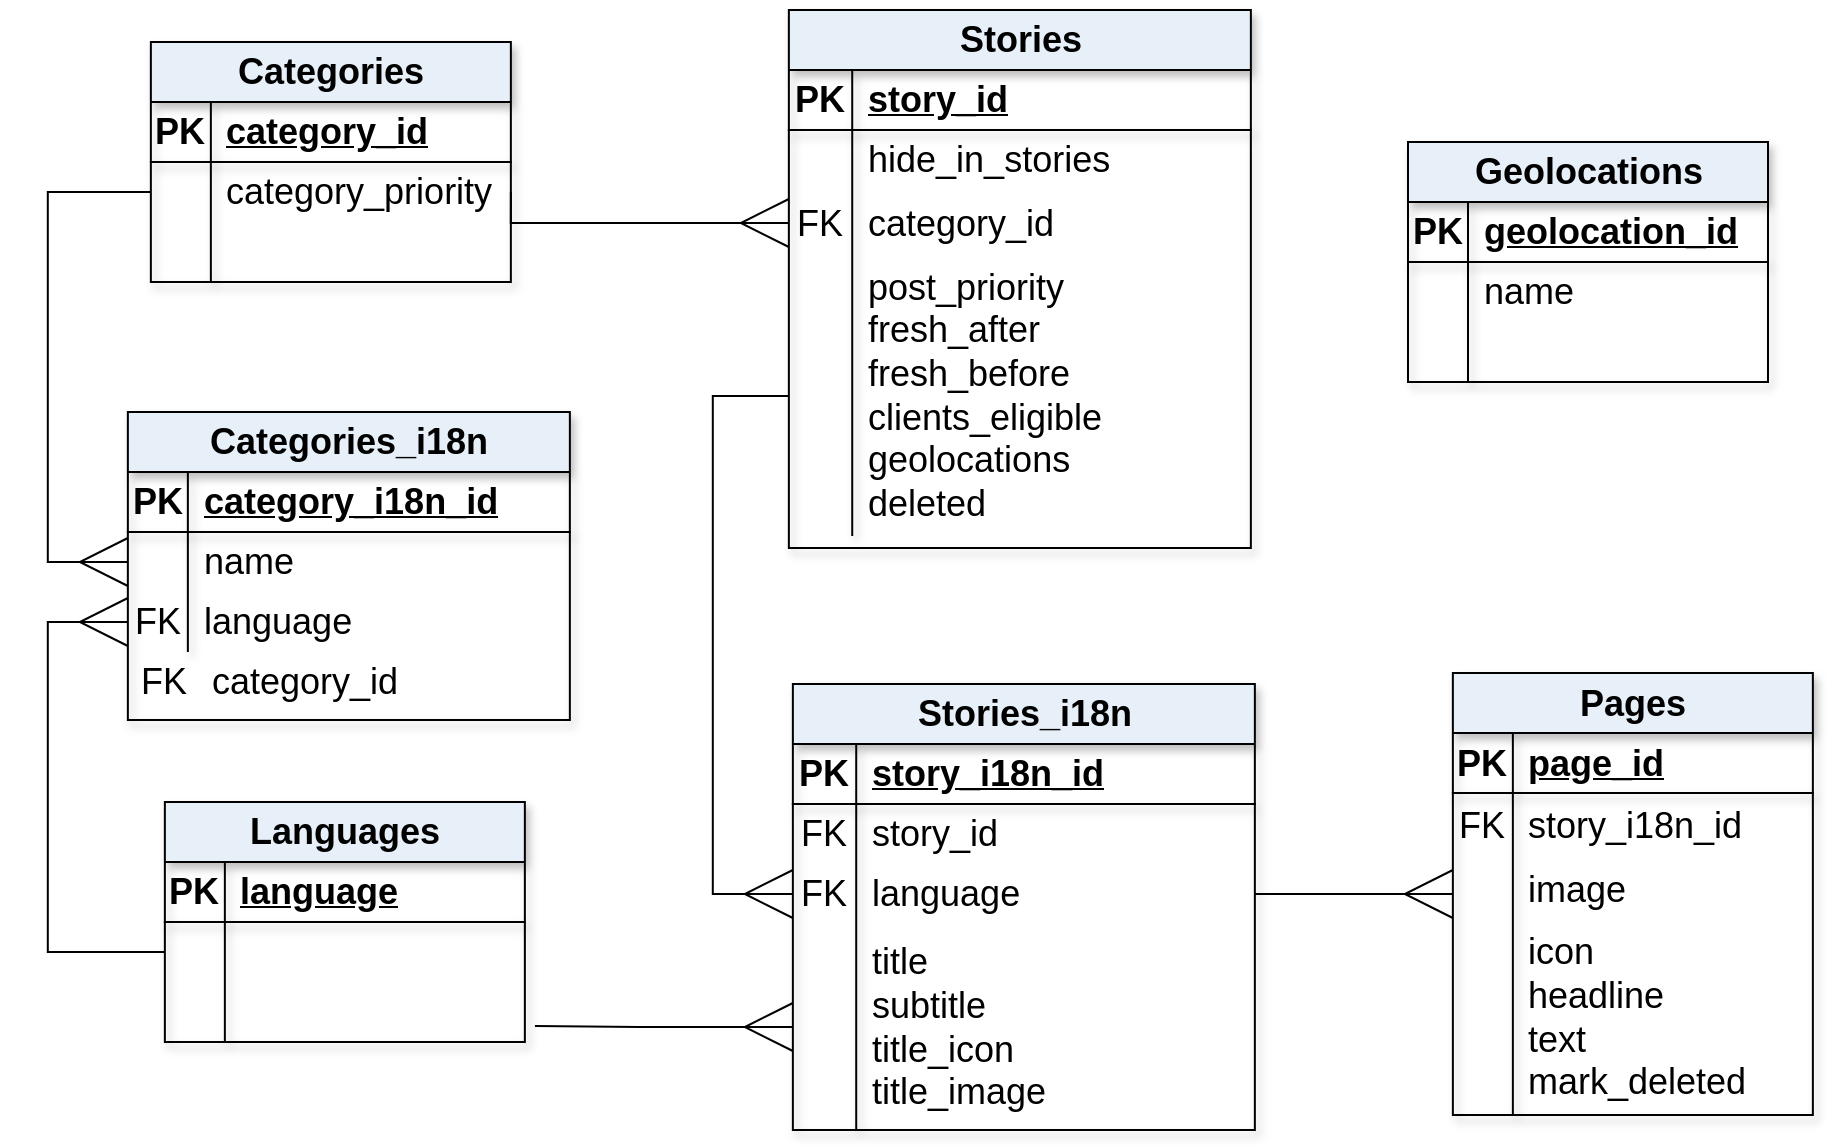 <mxfile version="20.7.4" type="device"><diagram id="PopzSU10rDGdlLimEgy6" name="Page-1"><mxGraphModel dx="2021" dy="814" grid="0" gridSize="10" guides="1" tooltips="1" connect="1" arrows="1" fold="1" page="1" pageScale="1" pageWidth="827" pageHeight="1169" math="0" shadow="0"><root><mxCell id="0"/><mxCell id="1" parent="0"/><mxCell id="9Au9_RITDuqKZdRBi7tE-1" value="Stories" style="shape=table;startSize=30;container=1;collapsible=1;childLayout=tableLayout;fixedRows=1;rowLines=0;fontStyle=1;align=center;resizeLast=1;rounded=0;shadow=1;glass=0;labelBackgroundColor=none;labelBorderColor=none;sketch=0;fontFamily=Helvetica;fontSize=18;fillColor=#E7EFF8;gradientColor=none;gradientDirection=south;html=1;" parent="1" vertex="1"><mxGeometry x="380.43" y="25" width="231" height="269" as="geometry"><mxRectangle x="160" y="-1751" width="96" height="34" as="alternateBounds"/></mxGeometry></mxCell><mxCell id="9Au9_RITDuqKZdRBi7tE-2" value="" style="shape=tableRow;horizontal=0;startSize=0;swimlaneHead=0;swimlaneBody=0;fillColor=none;collapsible=0;dropTarget=0;points=[[0,0.5],[1,0.5]];portConstraint=eastwest;top=0;left=0;right=0;bottom=1;rounded=0;shadow=1;glass=0;labelBackgroundColor=none;labelBorderColor=none;sketch=0;fontFamily=Helvetica;fontSize=18;html=1;" parent="9Au9_RITDuqKZdRBi7tE-1" vertex="1"><mxGeometry y="30" width="231" height="30" as="geometry"/></mxCell><mxCell id="9Au9_RITDuqKZdRBi7tE-3" value="PK" style="shape=partialRectangle;connectable=0;fillColor=none;top=0;left=0;bottom=0;right=0;fontStyle=1;overflow=hidden;rounded=0;shadow=1;glass=0;labelBackgroundColor=none;labelBorderColor=none;sketch=0;fontFamily=Helvetica;fontSize=18;html=1;" parent="9Au9_RITDuqKZdRBi7tE-2" vertex="1"><mxGeometry width="31.679" height="30" as="geometry"><mxRectangle width="31.679" height="30" as="alternateBounds"/></mxGeometry></mxCell><mxCell id="9Au9_RITDuqKZdRBi7tE-4" value="story_id" style="shape=partialRectangle;connectable=0;fillColor=none;top=0;left=0;bottom=0;right=0;align=left;spacingLeft=6;fontStyle=5;overflow=hidden;rounded=0;shadow=1;glass=0;labelBackgroundColor=none;labelBorderColor=none;sketch=0;fontFamily=Helvetica;fontSize=18;html=1;" parent="9Au9_RITDuqKZdRBi7tE-2" vertex="1"><mxGeometry x="31.679" width="199.321" height="30" as="geometry"><mxRectangle width="199.321" height="30" as="alternateBounds"/></mxGeometry></mxCell><mxCell id="9Au9_RITDuqKZdRBi7tE-5" value="" style="shape=tableRow;horizontal=0;startSize=0;swimlaneHead=0;swimlaneBody=0;fillColor=none;collapsible=0;dropTarget=0;points=[[0,0.5],[1,0.5]];portConstraint=eastwest;top=0;left=0;right=0;bottom=0;rounded=0;shadow=1;glass=0;labelBackgroundColor=none;labelBorderColor=none;sketch=0;fontFamily=Helvetica;fontSize=18;html=1;" parent="9Au9_RITDuqKZdRBi7tE-1" vertex="1"><mxGeometry y="60" width="231" height="30" as="geometry"/></mxCell><mxCell id="9Au9_RITDuqKZdRBi7tE-6" value="" style="shape=partialRectangle;connectable=0;fillColor=none;top=0;left=0;bottom=0;right=0;editable=1;overflow=hidden;rounded=0;shadow=1;glass=0;labelBackgroundColor=none;labelBorderColor=none;sketch=0;fontFamily=Helvetica;fontSize=18;html=1;" parent="9Au9_RITDuqKZdRBi7tE-5" vertex="1"><mxGeometry width="31.679" height="30" as="geometry"><mxRectangle width="31.679" height="30" as="alternateBounds"/></mxGeometry></mxCell><mxCell id="9Au9_RITDuqKZdRBi7tE-7" value="hide_in_stories" style="shape=partialRectangle;connectable=0;fillColor=none;top=0;left=0;bottom=0;right=0;align=left;spacingLeft=6;overflow=hidden;rounded=0;shadow=1;glass=0;labelBackgroundColor=none;labelBorderColor=none;sketch=0;fontFamily=Helvetica;fontSize=18;html=1;" parent="9Au9_RITDuqKZdRBi7tE-5" vertex="1"><mxGeometry x="31.679" width="199.321" height="30" as="geometry"><mxRectangle width="199.321" height="30" as="alternateBounds"/></mxGeometry></mxCell><mxCell id="9Au9_RITDuqKZdRBi7tE-8" value="" style="shape=tableRow;horizontal=0;startSize=0;swimlaneHead=0;swimlaneBody=0;fillColor=none;collapsible=0;dropTarget=0;points=[[0,0.5],[1,0.5]];portConstraint=eastwest;top=0;left=0;right=0;bottom=0;rounded=0;shadow=1;glass=0;labelBackgroundColor=none;labelBorderColor=none;sketch=0;fontFamily=Helvetica;fontSize=18;html=1;" parent="9Au9_RITDuqKZdRBi7tE-1" vertex="1"><mxGeometry y="90" width="231" height="33" as="geometry"/></mxCell><mxCell id="9Au9_RITDuqKZdRBi7tE-9" value="FK" style="shape=partialRectangle;connectable=0;fillColor=none;top=0;left=0;bottom=0;right=0;editable=1;overflow=hidden;rounded=0;shadow=1;glass=0;labelBackgroundColor=none;labelBorderColor=none;sketch=0;fontFamily=Helvetica;fontSize=18;html=1;" parent="9Au9_RITDuqKZdRBi7tE-8" vertex="1"><mxGeometry width="31.679" height="33" as="geometry"><mxRectangle width="31.679" height="33" as="alternateBounds"/></mxGeometry></mxCell><mxCell id="9Au9_RITDuqKZdRBi7tE-10" value="category_id" style="shape=partialRectangle;connectable=0;fillColor=none;top=0;left=0;bottom=0;right=0;align=left;spacingLeft=6;overflow=hidden;rounded=0;shadow=1;glass=0;labelBackgroundColor=none;labelBorderColor=none;sketch=0;fontFamily=Helvetica;fontSize=18;html=1;" parent="9Au9_RITDuqKZdRBi7tE-8" vertex="1"><mxGeometry x="31.679" width="199.321" height="33" as="geometry"><mxRectangle width="199.321" height="33" as="alternateBounds"/></mxGeometry></mxCell><mxCell id="9Au9_RITDuqKZdRBi7tE-11" value="" style="shape=tableRow;horizontal=0;startSize=0;swimlaneHead=0;swimlaneBody=0;fillColor=none;collapsible=0;dropTarget=0;points=[[0,0.5],[1,0.5]];portConstraint=eastwest;top=0;left=0;right=0;bottom=0;rounded=0;shadow=1;glass=0;labelBackgroundColor=none;labelBorderColor=none;sketch=0;fontFamily=Helvetica;fontSize=18;html=1;" parent="9Au9_RITDuqKZdRBi7tE-1" vertex="1"><mxGeometry y="123" width="231" height="140" as="geometry"/></mxCell><mxCell id="9Au9_RITDuqKZdRBi7tE-12" value="" style="shape=partialRectangle;connectable=0;fillColor=none;top=0;left=0;bottom=0;right=0;editable=1;overflow=hidden;rounded=0;shadow=1;glass=0;labelBackgroundColor=none;labelBorderColor=none;sketch=0;fontFamily=Helvetica;fontSize=18;html=1;" parent="9Au9_RITDuqKZdRBi7tE-11" vertex="1"><mxGeometry width="31.679" height="140" as="geometry"><mxRectangle width="31.679" height="140" as="alternateBounds"/></mxGeometry></mxCell><mxCell id="9Au9_RITDuqKZdRBi7tE-13" value="post_priority&lt;br&gt;fresh_after&lt;br&gt;fresh_before&lt;br&gt;clients_eligible&lt;br&gt;geolocations&lt;br&gt;deleted" style="shape=partialRectangle;connectable=0;fillColor=none;top=0;left=0;bottom=0;right=0;align=left;spacingLeft=6;overflow=hidden;rounded=0;shadow=1;glass=0;labelBackgroundColor=none;labelBorderColor=none;sketch=0;fontFamily=Helvetica;fontSize=18;html=1;" parent="9Au9_RITDuqKZdRBi7tE-11" vertex="1"><mxGeometry x="31.679" width="199.321" height="140" as="geometry"><mxRectangle width="199.321" height="140" as="alternateBounds"/></mxGeometry></mxCell><mxCell id="9Au9_RITDuqKZdRBi7tE-14" value="Stories_i18n" style="shape=table;startSize=30;container=1;collapsible=1;childLayout=tableLayout;fixedRows=1;rowLines=0;fontStyle=1;align=center;resizeLast=1;rounded=0;shadow=1;glass=0;labelBackgroundColor=none;labelBorderColor=none;sketch=0;fontFamily=Helvetica;fontSize=18;fillColor=#E7EFF8;gradientColor=none;gradientDirection=south;html=1;" parent="1" vertex="1"><mxGeometry x="382.43" y="362" width="231" height="223" as="geometry"><mxRectangle x="160" y="-1751" width="96" height="34" as="alternateBounds"/></mxGeometry></mxCell><mxCell id="9Au9_RITDuqKZdRBi7tE-15" value="" style="shape=tableRow;horizontal=0;startSize=0;swimlaneHead=0;swimlaneBody=0;fillColor=none;collapsible=0;dropTarget=0;points=[[0,0.5],[1,0.5]];portConstraint=eastwest;top=0;left=0;right=0;bottom=1;rounded=0;shadow=1;glass=0;labelBackgroundColor=none;labelBorderColor=none;sketch=0;fontFamily=Helvetica;fontSize=18;html=1;" parent="9Au9_RITDuqKZdRBi7tE-14" vertex="1"><mxGeometry y="30" width="231" height="30" as="geometry"/></mxCell><mxCell id="9Au9_RITDuqKZdRBi7tE-16" value="PK" style="shape=partialRectangle;connectable=0;fillColor=none;top=0;left=0;bottom=0;right=0;fontStyle=1;overflow=hidden;rounded=0;shadow=1;glass=0;labelBackgroundColor=none;labelBorderColor=none;sketch=0;fontFamily=Helvetica;fontSize=18;html=1;" parent="9Au9_RITDuqKZdRBi7tE-15" vertex="1"><mxGeometry width="31.679" height="30" as="geometry"><mxRectangle width="31.679" height="30" as="alternateBounds"/></mxGeometry></mxCell><mxCell id="9Au9_RITDuqKZdRBi7tE-17" value="story_i18n_id" style="shape=partialRectangle;connectable=0;fillColor=none;top=0;left=0;bottom=0;right=0;align=left;spacingLeft=6;fontStyle=5;overflow=hidden;rounded=0;shadow=1;glass=0;labelBackgroundColor=none;labelBorderColor=none;sketch=0;fontFamily=Helvetica;fontSize=18;html=1;" parent="9Au9_RITDuqKZdRBi7tE-15" vertex="1"><mxGeometry x="31.679" width="199.321" height="30" as="geometry"><mxRectangle width="199.321" height="30" as="alternateBounds"/></mxGeometry></mxCell><mxCell id="9Au9_RITDuqKZdRBi7tE-18" value="" style="shape=tableRow;horizontal=0;startSize=0;swimlaneHead=0;swimlaneBody=0;fillColor=none;collapsible=0;dropTarget=0;points=[[0,0.5],[1,0.5]];portConstraint=eastwest;top=0;left=0;right=0;bottom=0;rounded=0;shadow=1;glass=0;labelBackgroundColor=none;labelBorderColor=none;sketch=0;fontFamily=Helvetica;fontSize=18;html=1;" parent="9Au9_RITDuqKZdRBi7tE-14" vertex="1"><mxGeometry y="60" width="231" height="30" as="geometry"/></mxCell><mxCell id="9Au9_RITDuqKZdRBi7tE-19" value="FK" style="shape=partialRectangle;connectable=0;fillColor=none;top=0;left=0;bottom=0;right=0;editable=1;overflow=hidden;rounded=0;shadow=1;glass=0;labelBackgroundColor=none;labelBorderColor=none;sketch=0;fontFamily=Helvetica;fontSize=18;html=1;" parent="9Au9_RITDuqKZdRBi7tE-18" vertex="1"><mxGeometry width="31.679" height="30" as="geometry"><mxRectangle width="31.679" height="30" as="alternateBounds"/></mxGeometry></mxCell><mxCell id="9Au9_RITDuqKZdRBi7tE-20" value="story_id" style="shape=partialRectangle;connectable=0;fillColor=none;top=0;left=0;bottom=0;right=0;align=left;spacingLeft=6;overflow=hidden;rounded=0;shadow=1;glass=0;labelBackgroundColor=none;labelBorderColor=none;sketch=0;fontFamily=Helvetica;fontSize=18;html=1;" parent="9Au9_RITDuqKZdRBi7tE-18" vertex="1"><mxGeometry x="31.679" width="199.321" height="30" as="geometry"><mxRectangle width="199.321" height="30" as="alternateBounds"/></mxGeometry></mxCell><mxCell id="9Au9_RITDuqKZdRBi7tE-21" value="" style="shape=tableRow;horizontal=0;startSize=0;swimlaneHead=0;swimlaneBody=0;fillColor=none;collapsible=0;dropTarget=0;points=[[0,0.5],[1,0.5]];portConstraint=eastwest;top=0;left=0;right=0;bottom=0;rounded=0;shadow=1;glass=0;labelBackgroundColor=none;labelBorderColor=none;sketch=0;fontFamily=Helvetica;fontSize=18;html=1;" parent="9Au9_RITDuqKZdRBi7tE-14" vertex="1"><mxGeometry y="90" width="231" height="30" as="geometry"/></mxCell><mxCell id="9Au9_RITDuqKZdRBi7tE-22" value="FK" style="shape=partialRectangle;connectable=0;fillColor=none;top=0;left=0;bottom=0;right=0;editable=1;overflow=hidden;rounded=0;shadow=1;glass=0;labelBackgroundColor=none;labelBorderColor=none;sketch=0;fontFamily=Helvetica;fontSize=18;html=1;" parent="9Au9_RITDuqKZdRBi7tE-21" vertex="1"><mxGeometry width="31.679" height="30" as="geometry"><mxRectangle width="31.679" height="30" as="alternateBounds"/></mxGeometry></mxCell><mxCell id="9Au9_RITDuqKZdRBi7tE-23" value="language" style="shape=partialRectangle;connectable=0;fillColor=none;top=0;left=0;bottom=0;right=0;align=left;spacingLeft=6;overflow=hidden;rounded=0;shadow=1;glass=0;labelBackgroundColor=none;labelBorderColor=none;sketch=0;fontFamily=Helvetica;fontSize=18;html=1;" parent="9Au9_RITDuqKZdRBi7tE-21" vertex="1"><mxGeometry x="31.679" width="199.321" height="30" as="geometry"><mxRectangle width="199.321" height="30" as="alternateBounds"/></mxGeometry></mxCell><mxCell id="9Au9_RITDuqKZdRBi7tE-24" value="" style="shape=tableRow;horizontal=0;startSize=0;swimlaneHead=0;swimlaneBody=0;fillColor=none;collapsible=0;dropTarget=0;points=[[0,0.5],[1,0.5]];portConstraint=eastwest;top=0;left=0;right=0;bottom=0;rounded=0;shadow=1;glass=0;labelBackgroundColor=none;labelBorderColor=none;sketch=0;fontFamily=Helvetica;fontSize=18;html=1;" parent="9Au9_RITDuqKZdRBi7tE-14" vertex="1"><mxGeometry y="120" width="231" height="103" as="geometry"/></mxCell><mxCell id="9Au9_RITDuqKZdRBi7tE-25" value="" style="shape=partialRectangle;connectable=0;fillColor=none;top=0;left=0;bottom=0;right=0;editable=1;overflow=hidden;rounded=0;shadow=1;glass=0;labelBackgroundColor=none;labelBorderColor=none;sketch=0;fontFamily=Helvetica;fontSize=18;html=1;" parent="9Au9_RITDuqKZdRBi7tE-24" vertex="1"><mxGeometry width="31.679" height="103" as="geometry"><mxRectangle width="31.679" height="103" as="alternateBounds"/></mxGeometry></mxCell><mxCell id="9Au9_RITDuqKZdRBi7tE-26" value="title&lt;br&gt;subtitle&lt;br&gt;title_icon&lt;br&gt;title_image" style="shape=partialRectangle;connectable=0;fillColor=none;top=0;left=0;bottom=0;right=0;align=left;spacingLeft=6;overflow=hidden;rounded=0;shadow=1;glass=0;labelBackgroundColor=none;labelBorderColor=none;sketch=0;fontFamily=Helvetica;fontSize=18;html=1;" parent="9Au9_RITDuqKZdRBi7tE-24" vertex="1"><mxGeometry x="31.679" width="199.321" height="103" as="geometry"><mxRectangle width="199.321" height="103" as="alternateBounds"/></mxGeometry></mxCell><mxCell id="9Au9_RITDuqKZdRBi7tE-27" value="Languages" style="shape=table;startSize=30;container=1;collapsible=1;childLayout=tableLayout;fixedRows=1;rowLines=0;fontStyle=1;align=center;resizeLast=1;rounded=0;shadow=1;glass=0;labelBackgroundColor=none;labelBorderColor=none;sketch=0;fontFamily=Helvetica;fontSize=18;fillColor=#E7EFF8;gradientColor=none;gradientDirection=south;html=1;" parent="1" vertex="1"><mxGeometry x="68.43" y="421" width="180" height="120" as="geometry"/></mxCell><mxCell id="9Au9_RITDuqKZdRBi7tE-28" value="" style="shape=tableRow;horizontal=0;startSize=0;swimlaneHead=0;swimlaneBody=0;fillColor=none;collapsible=0;dropTarget=0;points=[[0,0.5],[1,0.5]];portConstraint=eastwest;top=0;left=0;right=0;bottom=1;rounded=0;shadow=1;glass=0;labelBackgroundColor=none;labelBorderColor=none;sketch=0;fontFamily=Helvetica;fontSize=18;html=1;" parent="9Au9_RITDuqKZdRBi7tE-27" vertex="1"><mxGeometry y="30" width="180" height="30" as="geometry"/></mxCell><mxCell id="9Au9_RITDuqKZdRBi7tE-29" value="PK" style="shape=partialRectangle;connectable=0;fillColor=none;top=0;left=0;bottom=0;right=0;fontStyle=1;overflow=hidden;rounded=0;shadow=1;glass=0;labelBackgroundColor=none;labelBorderColor=none;sketch=0;fontFamily=Helvetica;fontSize=18;html=1;" parent="9Au9_RITDuqKZdRBi7tE-28" vertex="1"><mxGeometry width="30" height="30" as="geometry"><mxRectangle width="30" height="30" as="alternateBounds"/></mxGeometry></mxCell><mxCell id="9Au9_RITDuqKZdRBi7tE-30" value="language" style="shape=partialRectangle;connectable=0;fillColor=none;top=0;left=0;bottom=0;right=0;align=left;spacingLeft=6;fontStyle=5;overflow=hidden;rounded=0;shadow=1;glass=0;labelBackgroundColor=none;labelBorderColor=none;sketch=0;fontFamily=Helvetica;fontSize=18;html=1;" parent="9Au9_RITDuqKZdRBi7tE-28" vertex="1"><mxGeometry x="30" width="150" height="30" as="geometry"><mxRectangle width="150" height="30" as="alternateBounds"/></mxGeometry></mxCell><mxCell id="9Au9_RITDuqKZdRBi7tE-31" value="" style="shape=tableRow;horizontal=0;startSize=0;swimlaneHead=0;swimlaneBody=0;fillColor=none;collapsible=0;dropTarget=0;points=[[0,0.5],[1,0.5]];portConstraint=eastwest;top=0;left=0;right=0;bottom=0;rounded=0;shadow=1;glass=0;labelBackgroundColor=none;labelBorderColor=none;sketch=0;fontFamily=Helvetica;fontSize=18;html=1;" parent="9Au9_RITDuqKZdRBi7tE-27" vertex="1"><mxGeometry y="60" width="180" height="30" as="geometry"/></mxCell><mxCell id="9Au9_RITDuqKZdRBi7tE-32" value="" style="shape=partialRectangle;connectable=0;fillColor=none;top=0;left=0;bottom=0;right=0;editable=1;overflow=hidden;rounded=0;shadow=1;glass=0;labelBackgroundColor=none;labelBorderColor=none;sketch=0;fontFamily=Helvetica;fontSize=18;html=1;" parent="9Au9_RITDuqKZdRBi7tE-31" vertex="1"><mxGeometry width="30" height="30" as="geometry"><mxRectangle width="30" height="30" as="alternateBounds"/></mxGeometry></mxCell><mxCell id="9Au9_RITDuqKZdRBi7tE-33" value="" style="shape=partialRectangle;connectable=0;fillColor=none;top=0;left=0;bottom=0;right=0;align=left;spacingLeft=6;overflow=hidden;rounded=0;shadow=1;glass=0;labelBackgroundColor=none;labelBorderColor=none;sketch=0;fontFamily=Helvetica;fontSize=18;html=1;" parent="9Au9_RITDuqKZdRBi7tE-31" vertex="1"><mxGeometry x="30" width="150" height="30" as="geometry"><mxRectangle width="150" height="30" as="alternateBounds"/></mxGeometry></mxCell><mxCell id="9Au9_RITDuqKZdRBi7tE-34" value="" style="shape=tableRow;horizontal=0;startSize=0;swimlaneHead=0;swimlaneBody=0;fillColor=none;collapsible=0;dropTarget=0;points=[[0,0.5],[1,0.5]];portConstraint=eastwest;top=0;left=0;right=0;bottom=0;rounded=0;shadow=1;glass=0;labelBackgroundColor=none;labelBorderColor=none;sketch=0;fontFamily=Helvetica;fontSize=18;html=1;" parent="9Au9_RITDuqKZdRBi7tE-27" vertex="1"><mxGeometry y="90" width="180" height="30" as="geometry"/></mxCell><mxCell id="9Au9_RITDuqKZdRBi7tE-35" value="" style="shape=partialRectangle;connectable=0;fillColor=none;top=0;left=0;bottom=0;right=0;editable=1;overflow=hidden;rounded=0;shadow=1;glass=0;labelBackgroundColor=none;labelBorderColor=none;sketch=0;fontFamily=Helvetica;fontSize=18;html=1;" parent="9Au9_RITDuqKZdRBi7tE-34" vertex="1"><mxGeometry width="30" height="30" as="geometry"><mxRectangle width="30" height="30" as="alternateBounds"/></mxGeometry></mxCell><mxCell id="9Au9_RITDuqKZdRBi7tE-36" value="" style="shape=partialRectangle;connectable=0;fillColor=none;top=0;left=0;bottom=0;right=0;align=left;spacingLeft=6;overflow=hidden;rounded=0;shadow=1;glass=0;labelBackgroundColor=none;labelBorderColor=none;sketch=0;fontFamily=Helvetica;fontSize=18;html=1;" parent="9Au9_RITDuqKZdRBi7tE-34" vertex="1"><mxGeometry x="30" width="150" height="30" as="geometry"><mxRectangle width="150" height="30" as="alternateBounds"/></mxGeometry></mxCell><mxCell id="9Au9_RITDuqKZdRBi7tE-37" value="Pages" style="shape=table;startSize=30;container=1;collapsible=1;childLayout=tableLayout;fixedRows=1;rowLines=0;fontStyle=1;align=center;resizeLast=1;rounded=0;shadow=1;glass=0;labelBackgroundColor=none;labelBorderColor=none;sketch=0;fontFamily=Helvetica;fontSize=18;fillColor=#E7EFF8;gradientColor=none;gradientDirection=south;html=1;" parent="1" vertex="1"><mxGeometry x="712.43" y="356.5" width="180" height="221" as="geometry"/></mxCell><mxCell id="9Au9_RITDuqKZdRBi7tE-38" value="" style="shape=tableRow;horizontal=0;startSize=0;swimlaneHead=0;swimlaneBody=0;fillColor=none;collapsible=0;dropTarget=0;points=[[0,0.5],[1,0.5]];portConstraint=eastwest;top=0;left=0;right=0;bottom=1;rounded=0;shadow=1;glass=0;labelBackgroundColor=none;labelBorderColor=none;sketch=0;fontFamily=Helvetica;fontSize=18;html=1;" parent="9Au9_RITDuqKZdRBi7tE-37" vertex="1"><mxGeometry y="30" width="180" height="30" as="geometry"/></mxCell><mxCell id="9Au9_RITDuqKZdRBi7tE-39" value="PK" style="shape=partialRectangle;connectable=0;fillColor=none;top=0;left=0;bottom=0;right=0;fontStyle=1;overflow=hidden;rounded=0;shadow=1;glass=0;labelBackgroundColor=none;labelBorderColor=none;sketch=0;fontFamily=Helvetica;fontSize=18;html=1;" parent="9Au9_RITDuqKZdRBi7tE-38" vertex="1"><mxGeometry width="30" height="30" as="geometry"><mxRectangle width="30" height="30" as="alternateBounds"/></mxGeometry></mxCell><mxCell id="9Au9_RITDuqKZdRBi7tE-40" value="page_id" style="shape=partialRectangle;connectable=0;fillColor=none;top=0;left=0;bottom=0;right=0;align=left;spacingLeft=6;fontStyle=5;overflow=hidden;rounded=0;shadow=1;glass=0;labelBackgroundColor=none;labelBorderColor=none;sketch=0;fontFamily=Helvetica;fontSize=18;html=1;" parent="9Au9_RITDuqKZdRBi7tE-38" vertex="1"><mxGeometry x="30" width="150" height="30" as="geometry"><mxRectangle width="150" height="30" as="alternateBounds"/></mxGeometry></mxCell><mxCell id="9Au9_RITDuqKZdRBi7tE-41" value="" style="shape=tableRow;horizontal=0;startSize=0;swimlaneHead=0;swimlaneBody=0;fillColor=none;collapsible=0;dropTarget=0;points=[[0,0.5],[1,0.5]];portConstraint=eastwest;top=0;left=0;right=0;bottom=0;rounded=0;shadow=1;glass=0;labelBackgroundColor=none;labelBorderColor=none;sketch=0;fontFamily=Helvetica;fontSize=18;html=1;" parent="9Au9_RITDuqKZdRBi7tE-37" vertex="1"><mxGeometry y="60" width="180" height="33" as="geometry"/></mxCell><mxCell id="9Au9_RITDuqKZdRBi7tE-42" value="FK" style="shape=partialRectangle;connectable=0;fillColor=none;top=0;left=0;bottom=0;right=0;editable=1;overflow=hidden;rounded=0;shadow=1;glass=0;labelBackgroundColor=none;labelBorderColor=none;sketch=0;fontFamily=Helvetica;fontSize=18;html=1;" parent="9Au9_RITDuqKZdRBi7tE-41" vertex="1"><mxGeometry width="30" height="33" as="geometry"><mxRectangle width="30" height="33" as="alternateBounds"/></mxGeometry></mxCell><mxCell id="9Au9_RITDuqKZdRBi7tE-43" value="story_i18n_id" style="shape=partialRectangle;connectable=0;fillColor=none;top=0;left=0;bottom=0;right=0;align=left;spacingLeft=6;overflow=hidden;rounded=0;shadow=1;glass=0;labelBackgroundColor=none;labelBorderColor=none;sketch=0;fontFamily=Helvetica;fontSize=18;html=1;" parent="9Au9_RITDuqKZdRBi7tE-41" vertex="1"><mxGeometry x="30" width="150" height="33" as="geometry"><mxRectangle width="150" height="33" as="alternateBounds"/></mxGeometry></mxCell><mxCell id="9Au9_RITDuqKZdRBi7tE-44" value="" style="shape=tableRow;horizontal=0;startSize=0;swimlaneHead=0;swimlaneBody=0;fillColor=none;collapsible=0;dropTarget=0;points=[[0,0.5],[1,0.5]];portConstraint=eastwest;top=0;left=0;right=0;bottom=0;rounded=0;shadow=1;glass=0;labelBackgroundColor=none;labelBorderColor=none;sketch=0;fontFamily=Helvetica;fontSize=18;html=1;" parent="9Au9_RITDuqKZdRBi7tE-37" vertex="1"><mxGeometry y="93" width="180" height="30" as="geometry"/></mxCell><mxCell id="9Au9_RITDuqKZdRBi7tE-45" value="" style="shape=partialRectangle;connectable=0;fillColor=none;top=0;left=0;bottom=0;right=0;editable=1;overflow=hidden;rounded=0;shadow=1;glass=0;labelBackgroundColor=none;labelBorderColor=none;sketch=0;fontFamily=Helvetica;fontSize=18;html=1;" parent="9Au9_RITDuqKZdRBi7tE-44" vertex="1"><mxGeometry width="30" height="30" as="geometry"><mxRectangle width="30" height="30" as="alternateBounds"/></mxGeometry></mxCell><mxCell id="9Au9_RITDuqKZdRBi7tE-46" value="image" style="shape=partialRectangle;connectable=0;fillColor=none;top=0;left=0;bottom=0;right=0;align=left;spacingLeft=6;overflow=hidden;rounded=0;shadow=1;glass=0;labelBackgroundColor=none;labelBorderColor=none;sketch=0;fontFamily=Helvetica;fontSize=18;html=1;" parent="9Au9_RITDuqKZdRBi7tE-44" vertex="1"><mxGeometry x="30" width="150" height="30" as="geometry"><mxRectangle width="150" height="30" as="alternateBounds"/></mxGeometry></mxCell><mxCell id="9Au9_RITDuqKZdRBi7tE-47" value="" style="shape=tableRow;horizontal=0;startSize=0;swimlaneHead=0;swimlaneBody=0;fillColor=none;collapsible=0;dropTarget=0;points=[[0,0.5],[1,0.5]];portConstraint=eastwest;top=0;left=0;right=0;bottom=0;rounded=0;shadow=1;glass=0;labelBackgroundColor=none;labelBorderColor=none;sketch=0;fontFamily=Helvetica;fontSize=18;html=1;" parent="9Au9_RITDuqKZdRBi7tE-37" vertex="1"><mxGeometry y="123" width="180" height="98" as="geometry"/></mxCell><mxCell id="9Au9_RITDuqKZdRBi7tE-48" value="" style="shape=partialRectangle;connectable=0;fillColor=none;top=0;left=0;bottom=0;right=0;editable=1;overflow=hidden;rounded=0;shadow=1;glass=0;labelBackgroundColor=none;labelBorderColor=none;sketch=0;fontFamily=Helvetica;fontSize=18;html=1;" parent="9Au9_RITDuqKZdRBi7tE-47" vertex="1"><mxGeometry width="30" height="98" as="geometry"><mxRectangle width="30" height="98" as="alternateBounds"/></mxGeometry></mxCell><mxCell id="9Au9_RITDuqKZdRBi7tE-49" value="icon&lt;br&gt;headline&lt;br&gt;text&lt;br&gt;mark_deleted" style="shape=partialRectangle;connectable=0;fillColor=none;top=0;left=0;bottom=0;right=0;align=left;spacingLeft=6;overflow=hidden;rounded=0;shadow=1;glass=0;labelBackgroundColor=none;labelBorderColor=none;sketch=0;fontFamily=Helvetica;fontSize=18;html=1;" parent="9Au9_RITDuqKZdRBi7tE-47" vertex="1"><mxGeometry x="30" width="150" height="98" as="geometry"><mxRectangle width="150" height="98" as="alternateBounds"/></mxGeometry></mxCell><mxCell id="9Au9_RITDuqKZdRBi7tE-50" style="edgeStyle=orthogonalEdgeStyle;rounded=0;orthogonalLoop=1;jettySize=auto;html=1;exitX=1;exitY=0.5;exitDx=0;exitDy=0;entryX=0;entryY=0.5;entryDx=0;entryDy=0;startArrow=none;startFill=0;endArrow=ERmany;endFill=0;startSize=22;endSize=22;" parent="1" source="9Au9_RITDuqKZdRBi7tE-21" target="9Au9_RITDuqKZdRBi7tE-37" edge="1"><mxGeometry relative="1" as="geometry"/></mxCell><mxCell id="9Au9_RITDuqKZdRBi7tE-51" value="Categories" style="shape=table;startSize=30;container=1;collapsible=1;childLayout=tableLayout;fixedRows=1;rowLines=0;fontStyle=1;align=center;resizeLast=1;rounded=0;shadow=1;glass=0;labelBackgroundColor=none;labelBorderColor=none;sketch=0;fontFamily=Helvetica;fontSize=18;fillColor=#E7EFF8;gradientColor=none;gradientDirection=south;html=1;" parent="1" vertex="1"><mxGeometry x="61.43" y="41" width="180" height="120" as="geometry"/></mxCell><mxCell id="9Au9_RITDuqKZdRBi7tE-52" value="" style="shape=tableRow;horizontal=0;startSize=0;swimlaneHead=0;swimlaneBody=0;fillColor=none;collapsible=0;dropTarget=0;points=[[0,0.5],[1,0.5]];portConstraint=eastwest;top=0;left=0;right=0;bottom=1;rounded=0;shadow=1;glass=0;labelBackgroundColor=none;labelBorderColor=none;sketch=0;fontFamily=Helvetica;fontSize=18;html=1;" parent="9Au9_RITDuqKZdRBi7tE-51" vertex="1"><mxGeometry y="30" width="180" height="30" as="geometry"/></mxCell><mxCell id="9Au9_RITDuqKZdRBi7tE-53" value="PK" style="shape=partialRectangle;connectable=0;fillColor=none;top=0;left=0;bottom=0;right=0;fontStyle=1;overflow=hidden;rounded=0;shadow=1;glass=0;labelBackgroundColor=none;labelBorderColor=none;sketch=0;fontFamily=Helvetica;fontSize=18;html=1;" parent="9Au9_RITDuqKZdRBi7tE-52" vertex="1"><mxGeometry width="30" height="30" as="geometry"><mxRectangle width="30" height="30" as="alternateBounds"/></mxGeometry></mxCell><mxCell id="9Au9_RITDuqKZdRBi7tE-54" value="category_id" style="shape=partialRectangle;connectable=0;fillColor=none;top=0;left=0;bottom=0;right=0;align=left;spacingLeft=6;fontStyle=5;overflow=hidden;rounded=0;shadow=1;glass=0;labelBackgroundColor=none;labelBorderColor=none;sketch=0;fontFamily=Helvetica;fontSize=18;html=1;" parent="9Au9_RITDuqKZdRBi7tE-52" vertex="1"><mxGeometry x="30" width="150" height="30" as="geometry"><mxRectangle width="150" height="30" as="alternateBounds"/></mxGeometry></mxCell><mxCell id="9Au9_RITDuqKZdRBi7tE-55" value="" style="shape=tableRow;horizontal=0;startSize=0;swimlaneHead=0;swimlaneBody=0;fillColor=none;collapsible=0;dropTarget=0;points=[[0,0.5],[1,0.5]];portConstraint=eastwest;top=0;left=0;right=0;bottom=0;rounded=0;shadow=1;glass=0;labelBackgroundColor=none;labelBorderColor=none;sketch=0;fontFamily=Helvetica;fontSize=18;html=1;" parent="9Au9_RITDuqKZdRBi7tE-51" vertex="1"><mxGeometry y="60" width="180" height="30" as="geometry"/></mxCell><mxCell id="9Au9_RITDuqKZdRBi7tE-56" value="" style="shape=partialRectangle;connectable=0;fillColor=none;top=0;left=0;bottom=0;right=0;editable=1;overflow=hidden;rounded=0;shadow=1;glass=0;labelBackgroundColor=none;labelBorderColor=none;sketch=0;fontFamily=Helvetica;fontSize=18;html=1;" parent="9Au9_RITDuqKZdRBi7tE-55" vertex="1"><mxGeometry width="30" height="30" as="geometry"><mxRectangle width="30" height="30" as="alternateBounds"/></mxGeometry></mxCell><mxCell id="9Au9_RITDuqKZdRBi7tE-57" value="category_priority" style="shape=partialRectangle;connectable=0;fillColor=none;top=0;left=0;bottom=0;right=0;align=left;spacingLeft=6;overflow=hidden;rounded=0;shadow=1;glass=0;labelBackgroundColor=none;labelBorderColor=none;sketch=0;fontFamily=Helvetica;fontSize=18;html=1;" parent="9Au9_RITDuqKZdRBi7tE-55" vertex="1"><mxGeometry x="30" width="150" height="30" as="geometry"><mxRectangle width="150" height="30" as="alternateBounds"/></mxGeometry></mxCell><mxCell id="9Au9_RITDuqKZdRBi7tE-58" value="" style="shape=tableRow;horizontal=0;startSize=0;swimlaneHead=0;swimlaneBody=0;fillColor=none;collapsible=0;dropTarget=0;points=[[0,0.5],[1,0.5]];portConstraint=eastwest;top=0;left=0;right=0;bottom=0;rounded=0;shadow=1;glass=0;labelBackgroundColor=none;labelBorderColor=none;sketch=0;fontFamily=Helvetica;fontSize=18;html=1;" parent="9Au9_RITDuqKZdRBi7tE-51" vertex="1"><mxGeometry y="90" width="180" height="30" as="geometry"/></mxCell><mxCell id="9Au9_RITDuqKZdRBi7tE-59" value="" style="shape=partialRectangle;connectable=0;fillColor=none;top=0;left=0;bottom=0;right=0;editable=1;overflow=hidden;rounded=0;shadow=1;glass=0;labelBackgroundColor=none;labelBorderColor=none;sketch=0;fontFamily=Helvetica;fontSize=18;html=1;" parent="9Au9_RITDuqKZdRBi7tE-58" vertex="1"><mxGeometry width="30" height="30" as="geometry"><mxRectangle width="30" height="30" as="alternateBounds"/></mxGeometry></mxCell><mxCell id="9Au9_RITDuqKZdRBi7tE-60" value="" style="shape=partialRectangle;connectable=0;fillColor=none;top=0;left=0;bottom=0;right=0;align=left;spacingLeft=6;overflow=hidden;rounded=0;shadow=1;glass=0;labelBackgroundColor=none;labelBorderColor=none;sketch=0;fontFamily=Helvetica;fontSize=18;html=1;" parent="9Au9_RITDuqKZdRBi7tE-58" vertex="1"><mxGeometry x="30" width="150" height="30" as="geometry"><mxRectangle width="150" height="30" as="alternateBounds"/></mxGeometry></mxCell><mxCell id="9Au9_RITDuqKZdRBi7tE-61" value="Categories_i18n" style="shape=table;startSize=30;container=1;collapsible=1;childLayout=tableLayout;fixedRows=1;rowLines=0;fontStyle=1;align=center;resizeLast=1;rounded=0;shadow=1;glass=0;labelBackgroundColor=none;labelBorderColor=none;sketch=0;fontFamily=Helvetica;fontSize=18;fillColor=#E7EFF8;gradientColor=none;gradientDirection=south;html=1;" parent="1" vertex="1"><mxGeometry x="49.93" y="226" width="221" height="154" as="geometry"/></mxCell><mxCell id="9Au9_RITDuqKZdRBi7tE-62" value="" style="shape=tableRow;horizontal=0;startSize=0;swimlaneHead=0;swimlaneBody=0;fillColor=none;collapsible=0;dropTarget=0;points=[[0,0.5],[1,0.5]];portConstraint=eastwest;top=0;left=0;right=0;bottom=1;rounded=0;shadow=1;glass=0;labelBackgroundColor=none;labelBorderColor=none;sketch=0;fontFamily=Helvetica;fontSize=18;html=1;" parent="9Au9_RITDuqKZdRBi7tE-61" vertex="1"><mxGeometry y="30" width="221" height="30" as="geometry"/></mxCell><mxCell id="9Au9_RITDuqKZdRBi7tE-63" value="PK" style="shape=partialRectangle;connectable=0;fillColor=none;top=0;left=0;bottom=0;right=0;fontStyle=1;overflow=hidden;rounded=0;shadow=1;glass=0;labelBackgroundColor=none;labelBorderColor=none;sketch=0;fontFamily=Helvetica;fontSize=18;html=1;" parent="9Au9_RITDuqKZdRBi7tE-62" vertex="1"><mxGeometry width="30" height="30" as="geometry"><mxRectangle width="30" height="30" as="alternateBounds"/></mxGeometry></mxCell><mxCell id="9Au9_RITDuqKZdRBi7tE-64" value="category_i18n_id" style="shape=partialRectangle;connectable=0;fillColor=none;top=0;left=0;bottom=0;right=0;align=left;spacingLeft=6;fontStyle=5;overflow=hidden;rounded=0;shadow=1;glass=0;labelBackgroundColor=none;labelBorderColor=none;sketch=0;fontFamily=Helvetica;fontSize=18;html=1;" parent="9Au9_RITDuqKZdRBi7tE-62" vertex="1"><mxGeometry x="30" width="191" height="30" as="geometry"><mxRectangle width="191" height="30" as="alternateBounds"/></mxGeometry></mxCell><mxCell id="9Au9_RITDuqKZdRBi7tE-65" value="" style="shape=tableRow;horizontal=0;startSize=0;swimlaneHead=0;swimlaneBody=0;fillColor=none;collapsible=0;dropTarget=0;points=[[0,0.5],[1,0.5]];portConstraint=eastwest;top=0;left=0;right=0;bottom=0;rounded=0;shadow=1;glass=0;labelBackgroundColor=none;labelBorderColor=none;sketch=0;fontFamily=Helvetica;fontSize=18;html=1;" parent="9Au9_RITDuqKZdRBi7tE-61" vertex="1"><mxGeometry y="60" width="221" height="30" as="geometry"/></mxCell><mxCell id="9Au9_RITDuqKZdRBi7tE-66" value="" style="shape=partialRectangle;connectable=0;fillColor=none;top=0;left=0;bottom=0;right=0;editable=1;overflow=hidden;rounded=0;shadow=1;glass=0;labelBackgroundColor=none;labelBorderColor=none;sketch=0;fontFamily=Helvetica;fontSize=18;html=1;" parent="9Au9_RITDuqKZdRBi7tE-65" vertex="1"><mxGeometry width="30" height="30" as="geometry"><mxRectangle width="30" height="30" as="alternateBounds"/></mxGeometry></mxCell><mxCell id="9Au9_RITDuqKZdRBi7tE-67" value="name" style="shape=partialRectangle;connectable=0;fillColor=none;top=0;left=0;bottom=0;right=0;align=left;spacingLeft=6;overflow=hidden;rounded=0;shadow=1;glass=0;labelBackgroundColor=none;labelBorderColor=none;sketch=0;fontFamily=Helvetica;fontSize=18;html=1;" parent="9Au9_RITDuqKZdRBi7tE-65" vertex="1"><mxGeometry x="30" width="191" height="30" as="geometry"><mxRectangle width="191" height="30" as="alternateBounds"/></mxGeometry></mxCell><mxCell id="9Au9_RITDuqKZdRBi7tE-68" value="" style="shape=tableRow;horizontal=0;startSize=0;swimlaneHead=0;swimlaneBody=0;fillColor=none;collapsible=0;dropTarget=0;points=[[0,0.5],[1,0.5]];portConstraint=eastwest;top=0;left=0;right=0;bottom=0;rounded=0;shadow=1;glass=0;labelBackgroundColor=none;labelBorderColor=none;sketch=0;fontFamily=Helvetica;fontSize=18;html=1;" parent="9Au9_RITDuqKZdRBi7tE-61" vertex="1"><mxGeometry y="90" width="221" height="30" as="geometry"/></mxCell><mxCell id="9Au9_RITDuqKZdRBi7tE-69" value="FK" style="shape=partialRectangle;connectable=0;fillColor=none;top=0;left=0;bottom=0;right=0;editable=1;overflow=hidden;rounded=0;shadow=1;glass=0;labelBackgroundColor=none;labelBorderColor=none;sketch=0;fontFamily=Helvetica;fontSize=18;html=1;" parent="9Au9_RITDuqKZdRBi7tE-68" vertex="1"><mxGeometry width="30" height="30" as="geometry"><mxRectangle width="30" height="30" as="alternateBounds"/></mxGeometry></mxCell><mxCell id="9Au9_RITDuqKZdRBi7tE-70" value="language" style="shape=partialRectangle;connectable=0;fillColor=none;top=0;left=0;bottom=0;right=0;align=left;spacingLeft=6;overflow=hidden;rounded=0;shadow=1;glass=0;labelBackgroundColor=none;labelBorderColor=none;sketch=0;fontFamily=Helvetica;fontSize=18;html=1;" parent="9Au9_RITDuqKZdRBi7tE-68" vertex="1"><mxGeometry x="30" width="191" height="30" as="geometry"><mxRectangle width="191" height="30" as="alternateBounds"/></mxGeometry></mxCell><mxCell id="9Au9_RITDuqKZdRBi7tE-71" style="edgeStyle=orthogonalEdgeStyle;rounded=0;orthogonalLoop=1;jettySize=auto;html=1;exitX=0;exitY=0.5;exitDx=0;exitDy=0;entryX=1;entryY=0.5;entryDx=0;entryDy=0;endArrow=none;endFill=0;startSize=22;startArrow=ERmany;startFill=0;" parent="1" source="9Au9_RITDuqKZdRBi7tE-8" target="9Au9_RITDuqKZdRBi7tE-55" edge="1"><mxGeometry relative="1" as="geometry"><Array as="points"><mxPoint x="241.43" y="132"/></Array></mxGeometry></mxCell><mxCell id="9Au9_RITDuqKZdRBi7tE-72" style="edgeStyle=orthogonalEdgeStyle;rounded=0;orthogonalLoop=1;jettySize=auto;html=1;exitX=0;exitY=0.5;exitDx=0;exitDy=0;entryX=0;entryY=0.5;entryDx=0;entryDy=0;startArrow=ERmany;startFill=0;endArrow=none;endFill=0;startSize=22;" parent="1" source="9Au9_RITDuqKZdRBi7tE-68" target="9Au9_RITDuqKZdRBi7tE-31" edge="1"><mxGeometry relative="1" as="geometry"/></mxCell><mxCell id="9Au9_RITDuqKZdRBi7tE-73" style="edgeStyle=orthogonalEdgeStyle;rounded=0;orthogonalLoop=1;jettySize=auto;html=1;exitX=0;exitY=0.5;exitDx=0;exitDy=0;entryX=0;entryY=0.5;entryDx=0;entryDy=0;startArrow=ERmany;startFill=0;endArrow=none;endFill=0;startSize=22;" parent="1" source="9Au9_RITDuqKZdRBi7tE-65" target="9Au9_RITDuqKZdRBi7tE-55" edge="1"><mxGeometry relative="1" as="geometry"/></mxCell><mxCell id="9Au9_RITDuqKZdRBi7tE-74" style="edgeStyle=orthogonalEdgeStyle;rounded=0;orthogonalLoop=1;jettySize=auto;html=1;exitX=0;exitY=0.5;exitDx=0;exitDy=0;entryX=1.028;entryY=0.733;entryDx=0;entryDy=0;entryPerimeter=0;startArrow=ERmany;startFill=0;endArrow=none;endFill=0;startSize=22;" parent="1" source="9Au9_RITDuqKZdRBi7tE-24" target="9Au9_RITDuqKZdRBi7tE-34" edge="1"><mxGeometry relative="1" as="geometry"/></mxCell><mxCell id="9Au9_RITDuqKZdRBi7tE-75" style="edgeStyle=orthogonalEdgeStyle;rounded=0;orthogonalLoop=1;jettySize=auto;html=1;exitX=0;exitY=0.5;exitDx=0;exitDy=0;entryX=0;entryY=0.5;entryDx=0;entryDy=0;startArrow=ERmany;startFill=0;endArrow=none;endFill=0;startSize=22;" parent="1" source="9Au9_RITDuqKZdRBi7tE-21" target="9Au9_RITDuqKZdRBi7tE-11" edge="1"><mxGeometry relative="1" as="geometry"/></mxCell><mxCell id="9Au9_RITDuqKZdRBi7tE-76" value="" style="shape=tableRow;horizontal=0;startSize=0;swimlaneHead=0;swimlaneBody=0;fillColor=none;collapsible=0;dropTarget=0;points=[[0,0.5],[1,0.5]];portConstraint=eastwest;top=0;left=0;right=0;bottom=0;rounded=0;shadow=1;glass=0;labelBackgroundColor=none;labelBorderColor=none;sketch=0;fontFamily=Helvetica;fontSize=18;html=1;" parent="1" vertex="1"><mxGeometry x="52.43" y="344" width="231" height="33" as="geometry"/></mxCell><mxCell id="9Au9_RITDuqKZdRBi7tE-77" value="FK" style="shape=partialRectangle;connectable=0;fillColor=none;top=0;left=0;bottom=0;right=0;editable=1;overflow=hidden;rounded=0;shadow=1;glass=0;labelBackgroundColor=none;labelBorderColor=none;sketch=0;fontFamily=Helvetica;fontSize=18;html=1;" parent="9Au9_RITDuqKZdRBi7tE-76" vertex="1"><mxGeometry width="31.679" height="33" as="geometry"><mxRectangle width="31.679" height="33" as="alternateBounds"/></mxGeometry></mxCell><mxCell id="9Au9_RITDuqKZdRBi7tE-78" value="category_id" style="shape=partialRectangle;connectable=0;fillColor=none;top=0;left=0;bottom=0;right=0;align=left;spacingLeft=6;overflow=hidden;rounded=0;shadow=1;glass=0;labelBackgroundColor=none;labelBorderColor=none;sketch=0;fontFamily=Helvetica;fontSize=18;html=1;" parent="9Au9_RITDuqKZdRBi7tE-76" vertex="1"><mxGeometry x="31.679" width="199.321" height="33" as="geometry"><mxRectangle width="199.321" height="33" as="alternateBounds"/></mxGeometry></mxCell><mxCell id="9Au9_RITDuqKZdRBi7tE-79" value="Geolocations" style="shape=table;startSize=30;container=1;collapsible=1;childLayout=tableLayout;fixedRows=1;rowLines=0;fontStyle=1;align=center;resizeLast=1;rounded=0;shadow=1;glass=0;labelBackgroundColor=none;labelBorderColor=none;sketch=0;fontFamily=Helvetica;fontSize=18;fillColor=#E7EFF8;gradientColor=none;gradientDirection=south;html=1;" parent="1" vertex="1"><mxGeometry x="690" y="91" width="180" height="120" as="geometry"/></mxCell><mxCell id="9Au9_RITDuqKZdRBi7tE-80" value="" style="shape=tableRow;horizontal=0;startSize=0;swimlaneHead=0;swimlaneBody=0;fillColor=none;collapsible=0;dropTarget=0;points=[[0,0.5],[1,0.5]];portConstraint=eastwest;top=0;left=0;right=0;bottom=1;rounded=0;shadow=1;glass=0;labelBackgroundColor=none;labelBorderColor=none;sketch=0;fontFamily=Helvetica;fontSize=18;html=1;" parent="9Au9_RITDuqKZdRBi7tE-79" vertex="1"><mxGeometry y="30" width="180" height="30" as="geometry"/></mxCell><mxCell id="9Au9_RITDuqKZdRBi7tE-81" value="PK" style="shape=partialRectangle;connectable=0;fillColor=none;top=0;left=0;bottom=0;right=0;fontStyle=1;overflow=hidden;rounded=0;shadow=1;glass=0;labelBackgroundColor=none;labelBorderColor=none;sketch=0;fontFamily=Helvetica;fontSize=18;html=1;" parent="9Au9_RITDuqKZdRBi7tE-80" vertex="1"><mxGeometry width="30" height="30" as="geometry"><mxRectangle width="30" height="30" as="alternateBounds"/></mxGeometry></mxCell><mxCell id="9Au9_RITDuqKZdRBi7tE-82" value="geolocation_id" style="shape=partialRectangle;connectable=0;fillColor=none;top=0;left=0;bottom=0;right=0;align=left;spacingLeft=6;fontStyle=5;overflow=hidden;rounded=0;shadow=1;glass=0;labelBackgroundColor=none;labelBorderColor=none;sketch=0;fontFamily=Helvetica;fontSize=18;html=1;" parent="9Au9_RITDuqKZdRBi7tE-80" vertex="1"><mxGeometry x="30" width="150" height="30" as="geometry"><mxRectangle width="150" height="30" as="alternateBounds"/></mxGeometry></mxCell><mxCell id="9Au9_RITDuqKZdRBi7tE-83" value="" style="shape=tableRow;horizontal=0;startSize=0;swimlaneHead=0;swimlaneBody=0;fillColor=none;collapsible=0;dropTarget=0;points=[[0,0.5],[1,0.5]];portConstraint=eastwest;top=0;left=0;right=0;bottom=0;rounded=0;shadow=1;glass=0;labelBackgroundColor=none;labelBorderColor=none;sketch=0;fontFamily=Helvetica;fontSize=18;html=1;" parent="9Au9_RITDuqKZdRBi7tE-79" vertex="1"><mxGeometry y="60" width="180" height="30" as="geometry"/></mxCell><mxCell id="9Au9_RITDuqKZdRBi7tE-84" value="" style="shape=partialRectangle;connectable=0;fillColor=none;top=0;left=0;bottom=0;right=0;editable=1;overflow=hidden;rounded=0;shadow=1;glass=0;labelBackgroundColor=none;labelBorderColor=none;sketch=0;fontFamily=Helvetica;fontSize=18;html=1;" parent="9Au9_RITDuqKZdRBi7tE-83" vertex="1"><mxGeometry width="30" height="30" as="geometry"><mxRectangle width="30" height="30" as="alternateBounds"/></mxGeometry></mxCell><mxCell id="9Au9_RITDuqKZdRBi7tE-85" value="name" style="shape=partialRectangle;connectable=0;fillColor=none;top=0;left=0;bottom=0;right=0;align=left;spacingLeft=6;overflow=hidden;rounded=0;shadow=1;glass=0;labelBackgroundColor=none;labelBorderColor=none;sketch=0;fontFamily=Helvetica;fontSize=18;html=1;" parent="9Au9_RITDuqKZdRBi7tE-83" vertex="1"><mxGeometry x="30" width="150" height="30" as="geometry"><mxRectangle width="150" height="30" as="alternateBounds"/></mxGeometry></mxCell><mxCell id="9Au9_RITDuqKZdRBi7tE-86" value="" style="shape=tableRow;horizontal=0;startSize=0;swimlaneHead=0;swimlaneBody=0;fillColor=none;collapsible=0;dropTarget=0;points=[[0,0.5],[1,0.5]];portConstraint=eastwest;top=0;left=0;right=0;bottom=0;rounded=0;shadow=1;glass=0;labelBackgroundColor=none;labelBorderColor=none;sketch=0;fontFamily=Helvetica;fontSize=18;html=1;" parent="9Au9_RITDuqKZdRBi7tE-79" vertex="1"><mxGeometry y="90" width="180" height="30" as="geometry"/></mxCell><mxCell id="9Au9_RITDuqKZdRBi7tE-87" value="" style="shape=partialRectangle;connectable=0;fillColor=none;top=0;left=0;bottom=0;right=0;editable=1;overflow=hidden;rounded=0;shadow=1;glass=0;labelBackgroundColor=none;labelBorderColor=none;sketch=0;fontFamily=Helvetica;fontSize=18;html=1;" parent="9Au9_RITDuqKZdRBi7tE-86" vertex="1"><mxGeometry width="30" height="30" as="geometry"><mxRectangle width="30" height="30" as="alternateBounds"/></mxGeometry></mxCell><mxCell id="9Au9_RITDuqKZdRBi7tE-88" value="" style="shape=partialRectangle;connectable=0;fillColor=none;top=0;left=0;bottom=0;right=0;align=left;spacingLeft=6;overflow=hidden;rounded=0;shadow=1;glass=0;labelBackgroundColor=none;labelBorderColor=none;sketch=0;fontFamily=Helvetica;fontSize=18;html=1;" parent="9Au9_RITDuqKZdRBi7tE-86" vertex="1"><mxGeometry x="30" width="150" height="30" as="geometry"><mxRectangle width="150" height="30" as="alternateBounds"/></mxGeometry></mxCell></root></mxGraphModel></diagram></mxfile>